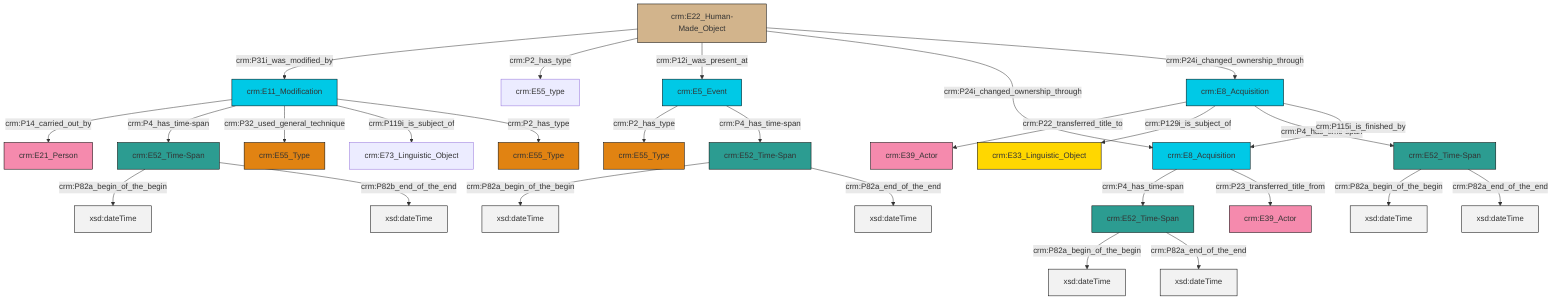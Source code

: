 graph TD
classDef Literal fill:#f2f2f2,stroke:#000000;
classDef CRM_Entity fill:#FFFFFF,stroke:#000000;
classDef Temporal_Entity fill:#00C9E6, stroke:#000000;
classDef Type fill:#E18312, stroke:#000000;
classDef Time-Span fill:#2C9C91, stroke:#000000;
classDef Appellation fill:#FFEB7F, stroke:#000000;
classDef Place fill:#008836, stroke:#000000;
classDef Persistent_Item fill:#B266B2, stroke:#000000;
classDef Conceptual_Object fill:#FFD700, stroke:#000000;
classDef Physical_Thing fill:#D2B48C, stroke:#000000;
classDef Actor fill:#f58aad, stroke:#000000;
classDef PC_Classes fill:#4ce600, stroke:#000000;
classDef Multi fill:#cccccc,stroke:#000000;

2["crm:E5_Event"]:::Temporal_Entity -->|crm:P2_has_type| 3["crm:E55_Type"]:::Type
10["crm:E52_Time-Span"]:::Time-Span -->|crm:P82a_begin_of_the_begin| 11[xsd:dateTime]:::Literal
8["crm:E22_Human-Made_Object"]:::Physical_Thing -->|crm:P31i_was_modified_by| 12["crm:E11_Modification"]:::Temporal_Entity
13["crm:E52_Time-Span"]:::Time-Span -->|crm:P82a_begin_of_the_begin| 14[xsd:dateTime]:::Literal
8["crm:E22_Human-Made_Object"]:::Physical_Thing -->|crm:P2_has_type| 16["crm:E55_type"]:::Default
18["crm:E52_Time-Span"]:::Time-Span -->|crm:P82a_begin_of_the_begin| 19[xsd:dateTime]:::Literal
2["crm:E5_Event"]:::Temporal_Entity -->|crm:P4_has_time-span| 13["crm:E52_Time-Span"]:::Time-Span
12["crm:E11_Modification"]:::Temporal_Entity -->|crm:P14_carried_out_by| 20["crm:E21_Person"]:::Actor
21["crm:E8_Acquisition"]:::Temporal_Entity -->|crm:P22_transferred_title_to| 23["crm:E39_Actor"]:::Actor
21["crm:E8_Acquisition"]:::Temporal_Entity -->|crm:P129i_is_subject_of| 0["crm:E33_Linguistic_Object"]:::Conceptual_Object
25["crm:E52_Time-Span"]:::Time-Span -->|crm:P82a_begin_of_the_begin| 26[xsd:dateTime]:::Literal
4["crm:E8_Acquisition"]:::Temporal_Entity -->|crm:P4_has_time-span| 18["crm:E52_Time-Span"]:::Time-Span
21["crm:E8_Acquisition"]:::Temporal_Entity -->|crm:P4_has_time-span| 25["crm:E52_Time-Span"]:::Time-Span
12["crm:E11_Modification"]:::Temporal_Entity -->|crm:P4_has_time-span| 10["crm:E52_Time-Span"]:::Time-Span
18["crm:E52_Time-Span"]:::Time-Span -->|crm:P82a_end_of_the_end| 30[xsd:dateTime]:::Literal
8["crm:E22_Human-Made_Object"]:::Physical_Thing -->|crm:P12i_was_present_at| 2["crm:E5_Event"]:::Temporal_Entity
8["crm:E22_Human-Made_Object"]:::Physical_Thing -->|crm:P24i_changed_ownership_through| 4["crm:E8_Acquisition"]:::Temporal_Entity
25["crm:E52_Time-Span"]:::Time-Span -->|crm:P82a_end_of_the_end| 34[xsd:dateTime]:::Literal
12["crm:E11_Modification"]:::Temporal_Entity -->|crm:P32_used_general_technique| 36["crm:E55_Type"]:::Type
8["crm:E22_Human-Made_Object"]:::Physical_Thing -->|crm:P24i_changed_ownership_through| 21["crm:E8_Acquisition"]:::Temporal_Entity
12["crm:E11_Modification"]:::Temporal_Entity -->|crm:P119i_is_subject_of| 32["crm:E73_Linguistic_Object"]:::Default
10["crm:E52_Time-Span"]:::Time-Span -->|crm:P82b_end_of_the_end| 38[xsd:dateTime]:::Literal
12["crm:E11_Modification"]:::Temporal_Entity -->|crm:P2_has_type| 6["crm:E55_Type"]:::Type
13["crm:E52_Time-Span"]:::Time-Span -->|crm:P82a_end_of_the_end| 40[xsd:dateTime]:::Literal
21["crm:E8_Acquisition"]:::Temporal_Entity -->|crm:P115i_is_finished_by| 4["crm:E8_Acquisition"]:::Temporal_Entity
4["crm:E8_Acquisition"]:::Temporal_Entity -->|crm:P23_transferred_title_from| 42["crm:E39_Actor"]:::Actor